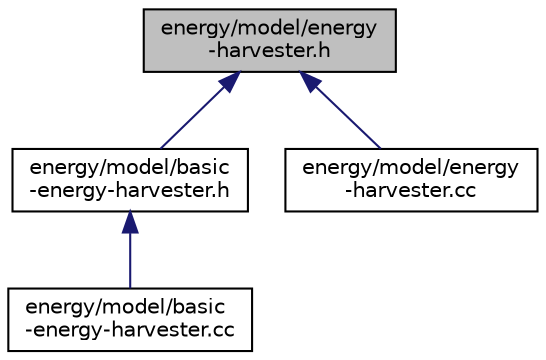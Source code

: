 digraph "energy/model/energy-harvester.h"
{
  edge [fontname="Helvetica",fontsize="10",labelfontname="Helvetica",labelfontsize="10"];
  node [fontname="Helvetica",fontsize="10",shape=record];
  Node1 [label="energy/model/energy\l-harvester.h",height=0.2,width=0.4,color="black", fillcolor="grey75", style="filled", fontcolor="black"];
  Node1 -> Node2 [dir="back",color="midnightblue",fontsize="10",style="solid"];
  Node2 [label="energy/model/basic\l-energy-harvester.h",height=0.2,width=0.4,color="black", fillcolor="white", style="filled",URL="$db/d25/basic-energy-harvester_8h.html"];
  Node2 -> Node3 [dir="back",color="midnightblue",fontsize="10",style="solid"];
  Node3 [label="energy/model/basic\l-energy-harvester.cc",height=0.2,width=0.4,color="black", fillcolor="white", style="filled",URL="$d1/d99/basic-energy-harvester_8cc.html"];
  Node1 -> Node4 [dir="back",color="midnightblue",fontsize="10",style="solid"];
  Node4 [label="energy/model/energy\l-harvester.cc",height=0.2,width=0.4,color="black", fillcolor="white", style="filled",URL="$da/d87/energy-harvester_8cc.html"];
}
